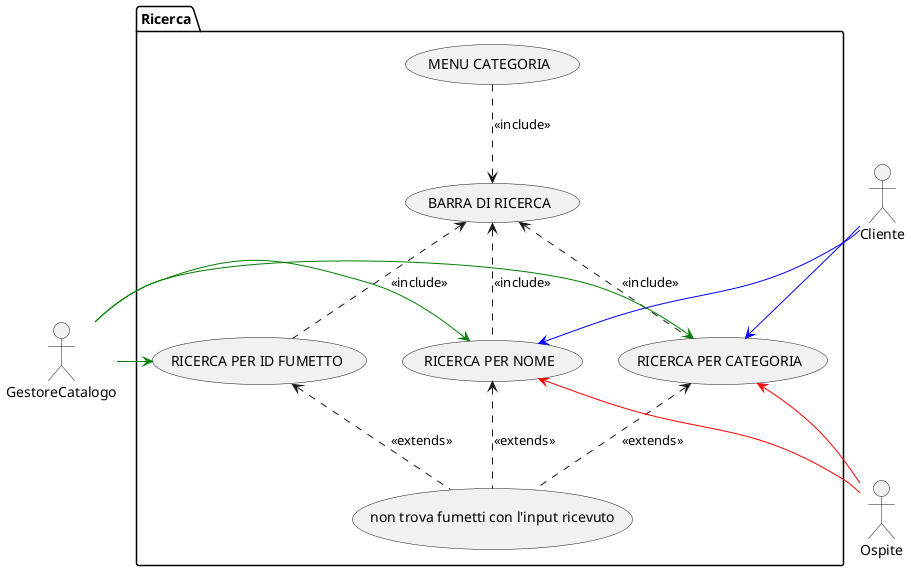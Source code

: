 @startuml Basic Sample
    Actor Ospite as ospiteActor
    Actor Cliente as clienteActor
    Actor GestoreCatalogo as catalogoActor

    package Ricerca{
        
        "BARRA DI RICERCA" as (ricercaCase)
        "RICERCA PER NOME" as (ricercaNomeBarraCase)
        "RICERCA PER CATEGORIA" as (ricercaCategoriaBarraCase)
        "RICERCA PER ID FUMETTO" as (ricercaIdBarraCase)
        "non trova fumetti con l'input ricevuto" as (exceptionRicercaCase)
        "MENU CATEGORIA" as (categoriaCase)

        ricercaNomeBarraCase .up.> ricercaCase : <<include>>
        ricercaCategoriaBarraCase .up.> ricercaCase : <<include>>
        ricercaIdBarraCase .up.> ricercaCase : <<include>>
        
        exceptionRicercaCase .up.> ricercaNomeBarraCase : <<extends>>
        exceptionRicercaCase .up.> ricercaCategoriaBarraCase : <<extends>>
        exceptionRicercaCase .up.> ricercaIdBarraCase : <<extends>>
        
        categoriaCase ..> ricercaCase : <<include>>

        ospiteActor -up[#red]-> ricercaNomeBarraCase
        clienteActor -down[#blue]-> ricercaNomeBarraCase
        catalogoActor -right[#green]-> ricercaNomeBarraCase

        ospiteActor -up[#red]-> ricercaCategoriaBarraCase
        clienteActor -down[#blue]-> ricercaCategoriaBarraCase
        catalogoActor -right[#green]-> ricercaCategoriaBarraCase

        catalogoActor -right[#green]-> ricercaIdBarraCase
    }
@enduml